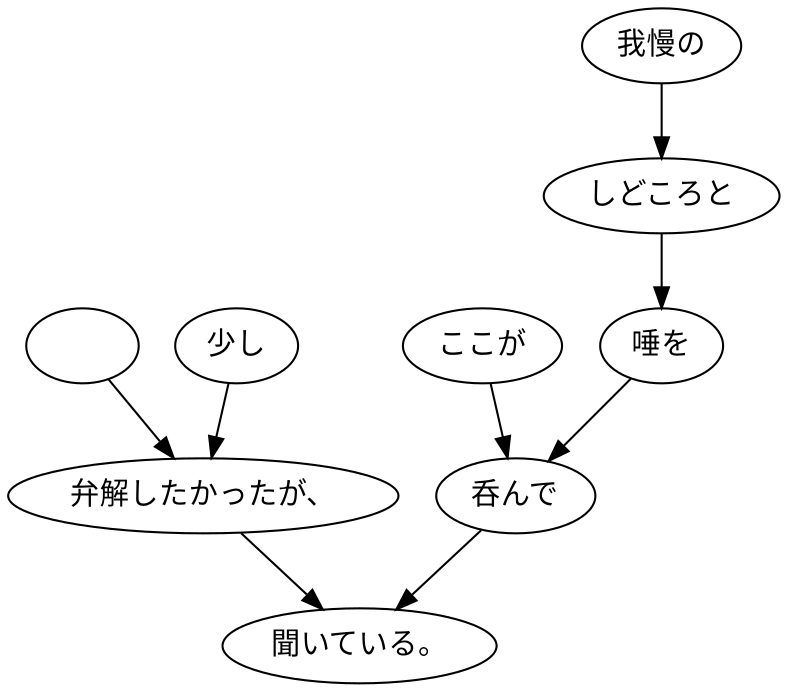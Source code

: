 digraph graph1282 {
	node0 [label="　"];
	node1 [label="少し"];
	node2 [label="弁解したかったが、"];
	node3 [label="ここが"];
	node4 [label="我慢の"];
	node5 [label="しどころと"];
	node6 [label="唾を"];
	node7 [label="呑んで"];
	node8 [label="聞いている。"];
	node0 -> node2;
	node1 -> node2;
	node2 -> node8;
	node3 -> node7;
	node4 -> node5;
	node5 -> node6;
	node6 -> node7;
	node7 -> node8;
}
